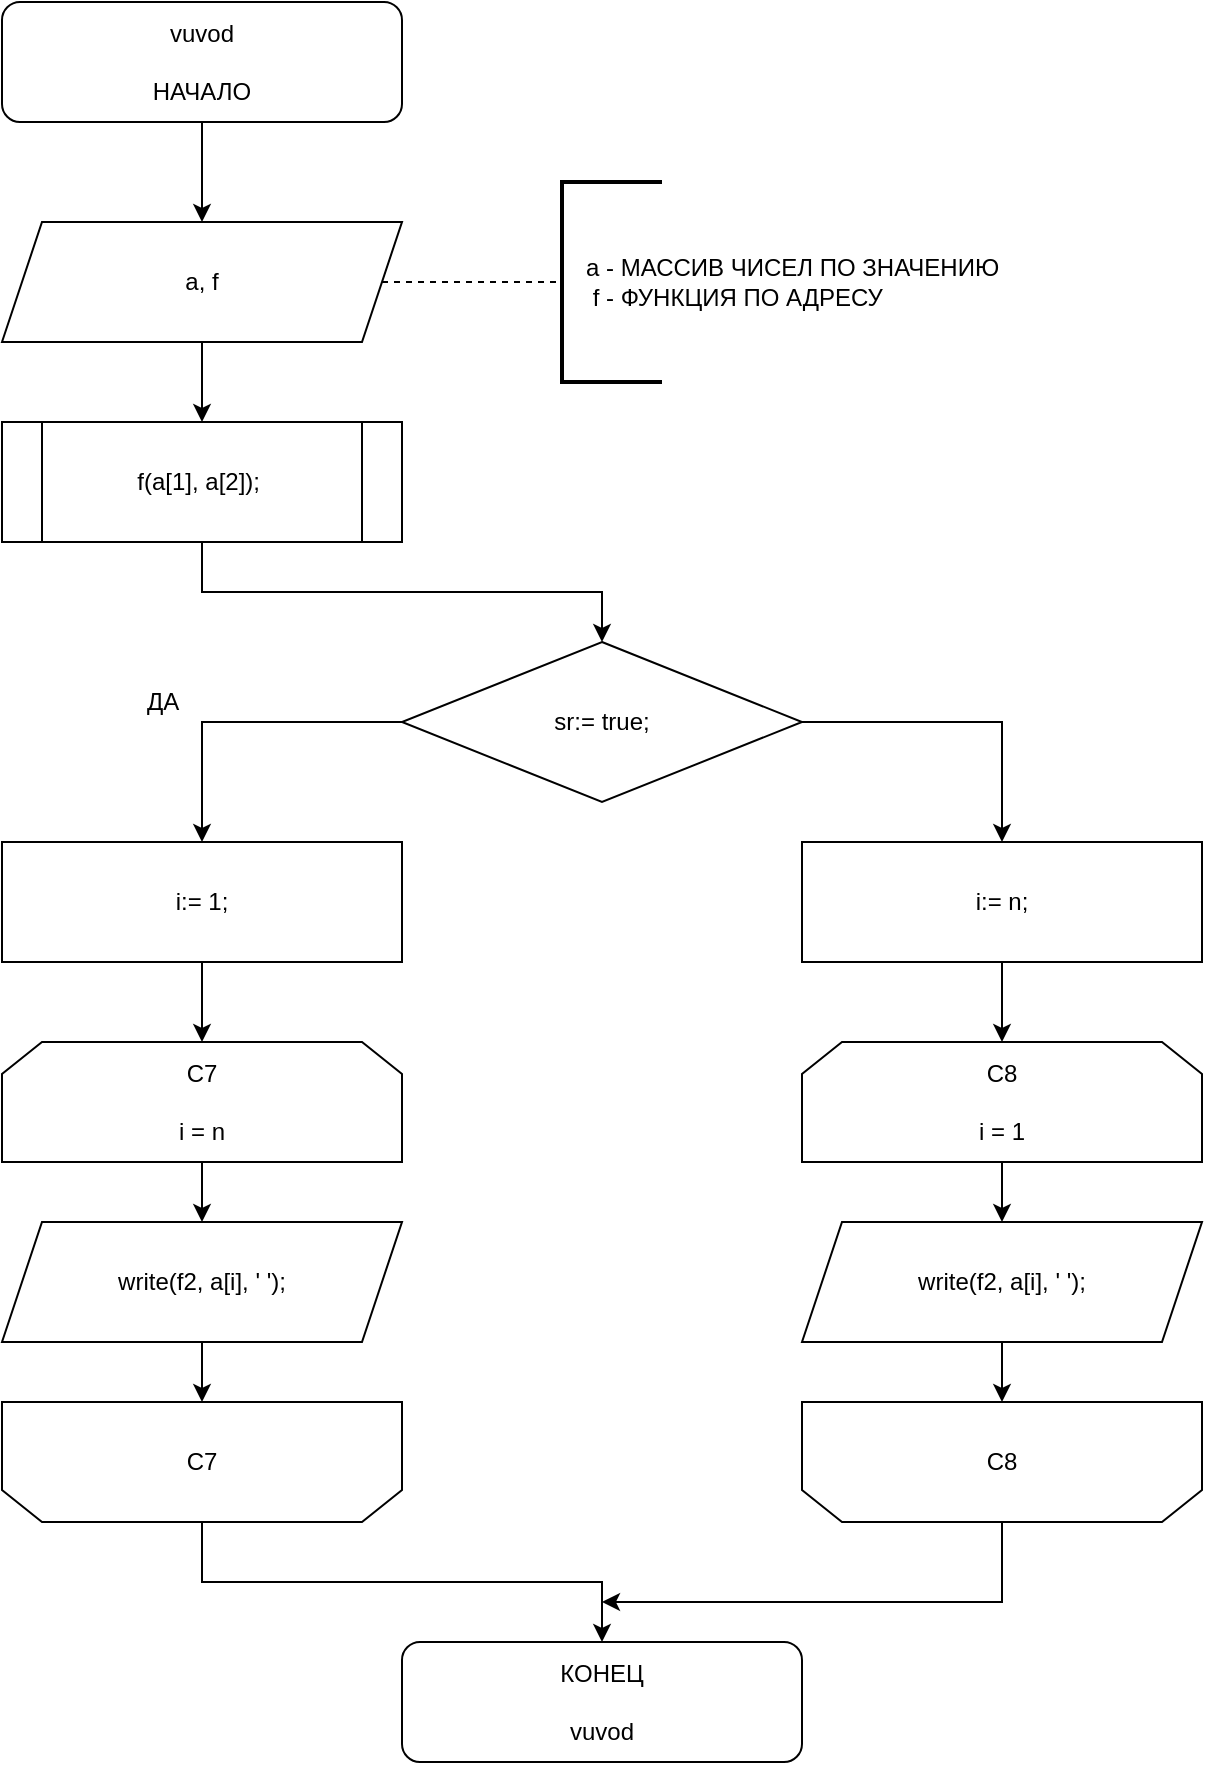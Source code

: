 <mxfile version="14.4.4" type="device"><diagram id="1f-Vi3urmDr9OA2HU-FS" name="Page-1"><mxGraphModel dx="702" dy="761" grid="1" gridSize="10" guides="1" tooltips="1" connect="1" arrows="1" fold="1" page="1" pageScale="1" pageWidth="827" pageHeight="1169" math="0" shadow="0"><root><mxCell id="0"/><mxCell id="1" parent="0"/><mxCell id="zof4eopCF5BC7Smcvt5o-5" style="edgeStyle=orthogonalEdgeStyle;rounded=0;orthogonalLoop=1;jettySize=auto;html=1;exitX=0.5;exitY=1;exitDx=0;exitDy=0;entryX=0.5;entryY=0;entryDx=0;entryDy=0;" edge="1" parent="1" source="zof4eopCF5BC7Smcvt5o-1" target="zof4eopCF5BC7Smcvt5o-2"><mxGeometry relative="1" as="geometry"/></mxCell><mxCell id="zof4eopCF5BC7Smcvt5o-1" value="&lt;font style=&quot;vertical-align: inherit&quot;&gt;&lt;font style=&quot;vertical-align: inherit&quot;&gt;vuvod&lt;br&gt;&lt;br&gt;НАЧАЛО&lt;br&gt;&lt;/font&gt;&lt;/font&gt;" style="rounded=1;whiteSpace=wrap;html=1;" vertex="1" parent="1"><mxGeometry x="40" y="40" width="200" height="60" as="geometry"/></mxCell><mxCell id="zof4eopCF5BC7Smcvt5o-9" style="edgeStyle=orthogonalEdgeStyle;rounded=0;orthogonalLoop=1;jettySize=auto;html=1;exitX=0.5;exitY=1;exitDx=0;exitDy=0;entryX=0.5;entryY=0;entryDx=0;entryDy=0;" edge="1" parent="1" source="zof4eopCF5BC7Smcvt5o-2" target="zof4eopCF5BC7Smcvt5o-8"><mxGeometry relative="1" as="geometry"/></mxCell><mxCell id="zof4eopCF5BC7Smcvt5o-2" value="&lt;font style=&quot;vertical-align: inherit&quot;&gt;&lt;font style=&quot;vertical-align: inherit&quot;&gt;а, f&lt;/font&gt;&lt;/font&gt;" style="shape=parallelogram;perimeter=parallelogramPerimeter;whiteSpace=wrap;html=1;fixedSize=1;" vertex="1" parent="1"><mxGeometry x="40" y="150" width="200" height="60" as="geometry"/></mxCell><mxCell id="zof4eopCF5BC7Smcvt5o-6" value="" style="endArrow=none;dashed=1;html=1;exitX=1;exitY=0.5;exitDx=0;exitDy=0;" edge="1" parent="1" source="zof4eopCF5BC7Smcvt5o-2"><mxGeometry width="50" height="50" relative="1" as="geometry"><mxPoint x="290" y="210" as="sourcePoint"/><mxPoint x="320" y="180" as="targetPoint"/></mxGeometry></mxCell><mxCell id="zof4eopCF5BC7Smcvt5o-7" value="&amp;nbsp; &amp;nbsp;a - МАССИВ ЧИСЕЛ ПО ЗНАЧЕНИЮ&lt;br&gt;&amp;nbsp; &amp;nbsp; f - ФУНКЦИЯ ПО АДРЕСУ" style="strokeWidth=2;html=1;shape=mxgraph.flowchart.annotation_1;align=left;pointerEvents=1;" vertex="1" parent="1"><mxGeometry x="320" y="130" width="50" height="100" as="geometry"/></mxCell><mxCell id="zof4eopCF5BC7Smcvt5o-11" style="edgeStyle=orthogonalEdgeStyle;rounded=0;orthogonalLoop=1;jettySize=auto;html=1;exitX=0.5;exitY=1;exitDx=0;exitDy=0;entryX=0.5;entryY=0;entryDx=0;entryDy=0;" edge="1" parent="1" source="zof4eopCF5BC7Smcvt5o-8" target="zof4eopCF5BC7Smcvt5o-10"><mxGeometry relative="1" as="geometry"/></mxCell><mxCell id="zof4eopCF5BC7Smcvt5o-8" value="f(a[1], a[2]);&amp;nbsp;" style="shape=process;whiteSpace=wrap;html=1;backgroundOutline=1;" vertex="1" parent="1"><mxGeometry x="40" y="250" width="200" height="60" as="geometry"/></mxCell><mxCell id="zof4eopCF5BC7Smcvt5o-13" style="edgeStyle=orthogonalEdgeStyle;rounded=0;orthogonalLoop=1;jettySize=auto;html=1;exitX=0;exitY=0.5;exitDx=0;exitDy=0;entryX=0.5;entryY=0;entryDx=0;entryDy=0;" edge="1" parent="1" source="zof4eopCF5BC7Smcvt5o-10" target="zof4eopCF5BC7Smcvt5o-12"><mxGeometry relative="1" as="geometry"/></mxCell><mxCell id="zof4eopCF5BC7Smcvt5o-28" style="edgeStyle=orthogonalEdgeStyle;rounded=0;orthogonalLoop=1;jettySize=auto;html=1;exitX=1;exitY=0.5;exitDx=0;exitDy=0;entryX=0.5;entryY=0;entryDx=0;entryDy=0;" edge="1" parent="1" source="zof4eopCF5BC7Smcvt5o-10" target="zof4eopCF5BC7Smcvt5o-22"><mxGeometry relative="1" as="geometry"/></mxCell><mxCell id="zof4eopCF5BC7Smcvt5o-10" value="sr:= true;" style="rhombus;whiteSpace=wrap;html=1;" vertex="1" parent="1"><mxGeometry x="240" y="360" width="200" height="80" as="geometry"/></mxCell><mxCell id="zof4eopCF5BC7Smcvt5o-15" style="edgeStyle=orthogonalEdgeStyle;rounded=0;orthogonalLoop=1;jettySize=auto;html=1;exitX=0.5;exitY=1;exitDx=0;exitDy=0;entryX=0.5;entryY=0;entryDx=0;entryDy=0;" edge="1" parent="1" source="zof4eopCF5BC7Smcvt5o-12" target="zof4eopCF5BC7Smcvt5o-14"><mxGeometry relative="1" as="geometry"><mxPoint x="140" y="540" as="targetPoint"/></mxGeometry></mxCell><mxCell id="zof4eopCF5BC7Smcvt5o-12" value="i:= 1;" style="rounded=0;whiteSpace=wrap;html=1;" vertex="1" parent="1"><mxGeometry x="40" y="460" width="200" height="60" as="geometry"/></mxCell><mxCell id="zof4eopCF5BC7Smcvt5o-17" style="edgeStyle=orthogonalEdgeStyle;rounded=0;orthogonalLoop=1;jettySize=auto;html=1;exitX=0.5;exitY=1;exitDx=0;exitDy=0;" edge="1" parent="1" source="zof4eopCF5BC7Smcvt5o-14" target="zof4eopCF5BC7Smcvt5o-16"><mxGeometry relative="1" as="geometry"/></mxCell><mxCell id="zof4eopCF5BC7Smcvt5o-14" value="C7&lt;br&gt;&lt;br&gt;i = n" style="shape=loopLimit;whiteSpace=wrap;html=1;" vertex="1" parent="1"><mxGeometry x="40" y="560" width="200" height="60" as="geometry"/></mxCell><mxCell id="zof4eopCF5BC7Smcvt5o-19" style="edgeStyle=orthogonalEdgeStyle;rounded=0;orthogonalLoop=1;jettySize=auto;html=1;exitX=0.5;exitY=1;exitDx=0;exitDy=0;entryX=0.5;entryY=1;entryDx=0;entryDy=0;" edge="1" parent="1" source="zof4eopCF5BC7Smcvt5o-16" target="zof4eopCF5BC7Smcvt5o-18"><mxGeometry relative="1" as="geometry"/></mxCell><mxCell id="zof4eopCF5BC7Smcvt5o-16" value="write(f2, a[i], ' ');" style="shape=parallelogram;perimeter=parallelogramPerimeter;whiteSpace=wrap;html=1;fixedSize=1;" vertex="1" parent="1"><mxGeometry x="40" y="650" width="200" height="60" as="geometry"/></mxCell><mxCell id="zof4eopCF5BC7Smcvt5o-30" style="edgeStyle=orthogonalEdgeStyle;rounded=0;orthogonalLoop=1;jettySize=auto;html=1;exitX=0.5;exitY=0;exitDx=0;exitDy=0;entryX=0.5;entryY=0;entryDx=0;entryDy=0;" edge="1" parent="1" source="zof4eopCF5BC7Smcvt5o-18" target="zof4eopCF5BC7Smcvt5o-29"><mxGeometry relative="1" as="geometry"/></mxCell><mxCell id="zof4eopCF5BC7Smcvt5o-18" value="C7" style="shape=loopLimit;whiteSpace=wrap;html=1;direction=west;" vertex="1" parent="1"><mxGeometry x="40" y="740" width="200" height="60" as="geometry"/></mxCell><mxCell id="zof4eopCF5BC7Smcvt5o-20" value="ДА" style="text;html=1;align=center;verticalAlign=middle;resizable=0;points=[];autosize=1;" vertex="1" parent="1"><mxGeometry x="105" y="380" width="30" height="20" as="geometry"/></mxCell><mxCell id="zof4eopCF5BC7Smcvt5o-21" style="edgeStyle=orthogonalEdgeStyle;rounded=0;orthogonalLoop=1;jettySize=auto;html=1;exitX=0.5;exitY=1;exitDx=0;exitDy=0;entryX=0.5;entryY=0;entryDx=0;entryDy=0;" edge="1" parent="1" source="zof4eopCF5BC7Smcvt5o-22" target="zof4eopCF5BC7Smcvt5o-24"><mxGeometry relative="1" as="geometry"><mxPoint x="540" y="540" as="targetPoint"/></mxGeometry></mxCell><mxCell id="zof4eopCF5BC7Smcvt5o-22" value="i:= n;" style="rounded=0;whiteSpace=wrap;html=1;" vertex="1" parent="1"><mxGeometry x="440" y="460" width="200" height="60" as="geometry"/></mxCell><mxCell id="zof4eopCF5BC7Smcvt5o-23" style="edgeStyle=orthogonalEdgeStyle;rounded=0;orthogonalLoop=1;jettySize=auto;html=1;exitX=0.5;exitY=1;exitDx=0;exitDy=0;" edge="1" parent="1" source="zof4eopCF5BC7Smcvt5o-24" target="zof4eopCF5BC7Smcvt5o-26"><mxGeometry relative="1" as="geometry"/></mxCell><mxCell id="zof4eopCF5BC7Smcvt5o-24" value="C8&lt;br&gt;&lt;br&gt;i = 1" style="shape=loopLimit;whiteSpace=wrap;html=1;" vertex="1" parent="1"><mxGeometry x="440" y="560" width="200" height="60" as="geometry"/></mxCell><mxCell id="zof4eopCF5BC7Smcvt5o-25" style="edgeStyle=orthogonalEdgeStyle;rounded=0;orthogonalLoop=1;jettySize=auto;html=1;exitX=0.5;exitY=1;exitDx=0;exitDy=0;entryX=0.5;entryY=1;entryDx=0;entryDy=0;" edge="1" parent="1" source="zof4eopCF5BC7Smcvt5o-26" target="zof4eopCF5BC7Smcvt5o-27"><mxGeometry relative="1" as="geometry"/></mxCell><mxCell id="zof4eopCF5BC7Smcvt5o-26" value="write(f2, a[i], ' ');" style="shape=parallelogram;perimeter=parallelogramPerimeter;whiteSpace=wrap;html=1;fixedSize=1;" vertex="1" parent="1"><mxGeometry x="440" y="650" width="200" height="60" as="geometry"/></mxCell><mxCell id="zof4eopCF5BC7Smcvt5o-31" style="edgeStyle=orthogonalEdgeStyle;rounded=0;orthogonalLoop=1;jettySize=auto;html=1;exitX=0.5;exitY=0;exitDx=0;exitDy=0;" edge="1" parent="1" source="zof4eopCF5BC7Smcvt5o-27"><mxGeometry relative="1" as="geometry"><mxPoint x="340" y="840" as="targetPoint"/><Array as="points"><mxPoint x="540" y="840"/></Array></mxGeometry></mxCell><mxCell id="zof4eopCF5BC7Smcvt5o-27" value="C8" style="shape=loopLimit;whiteSpace=wrap;html=1;direction=west;" vertex="1" parent="1"><mxGeometry x="440" y="740" width="200" height="60" as="geometry"/></mxCell><mxCell id="zof4eopCF5BC7Smcvt5o-29" value="КОНЕЦ&lt;br&gt;&lt;br&gt;vuvod" style="rounded=1;whiteSpace=wrap;html=1;" vertex="1" parent="1"><mxGeometry x="240" y="860" width="200" height="60" as="geometry"/></mxCell></root></mxGraphModel></diagram></mxfile>